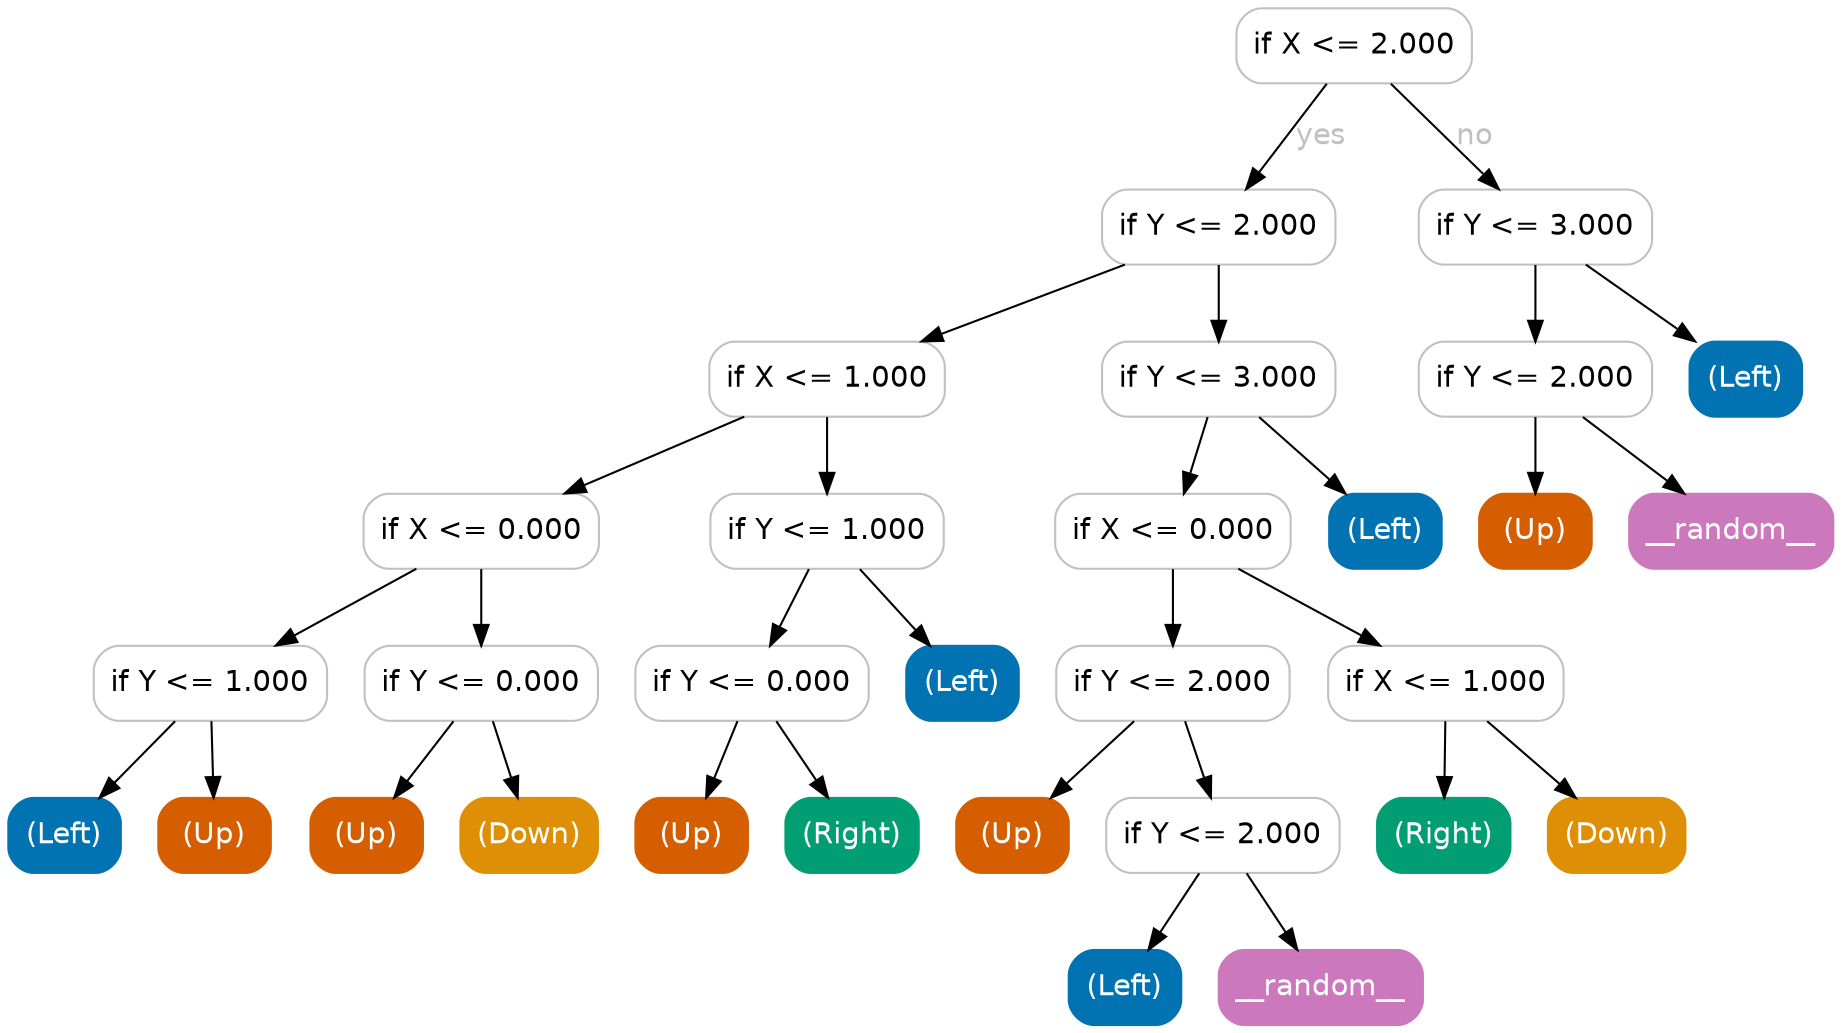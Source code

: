 digraph Tree {
	graph [bb="0,0,876,488"];
	node [color=gray,
		fillcolor=white,
		fontname=helvetica,
		label="\N",
		shape=box,
		style="filled, rounded"
	];
	edge [fontname=helvetica];
	0	[height=0.5,
		label="if X <= 2.000",
		pos="646,470",
		width=1.5694];
	1	[height=0.5,
		label="if Y <= 2.000",
		pos="581,383",
		width=1.5556];
	0 -> 1	[fontcolor=gray,
		label=yes,
		lp="630.5,426.5",
		pos="e,594.13,401.18 632.85,451.8 623.51,439.59 610.82,422.99 600.33,409.28"];
	26	[height=0.5,
		label="if Y <= 3.000",
		pos="733,383",
		width=1.5556];
	0 -> 26	[fontcolor=gray,
		label=no,
		lp="704,426.5",
		pos="e,715.42,401.18 663.61,451.8 676.34,439.36 693.73,422.36 707.92,408.5"];
	2	[height=0.5,
		label="if X <= 1.000",
		pos="393,310",
		width=1.5694];
	1 -> 2	[fontcolor=gray,
		pos="e,438.31,328.11 535.97,364.99 509.54,355.01 475.94,342.32 447.96,331.76"];
	15	[height=0.5,
		label="if Y <= 3.000",
		pos="581,310",
		width=1.5556];
	1 -> 15	[fontcolor=gray,
		pos="e,581,328.03 581,364.81 581,356.79 581,347.05 581,338.07"];
	3	[height=0.5,
		label="if X <= 0.000",
		pos="227,237",
		width=1.5694];
	2 -> 3	[fontcolor=gray,
		pos="e,267.01,255.11 353.24,291.99 330.21,282.14 301.01,269.66 276.5,259.17"];
	10	[height=0.5,
		label="if Y <= 1.000",
		pos="393,237",
		width=1.5556];
	2 -> 10	[fontcolor=gray,
		pos="e,393,255.03 393,291.81 393,283.79 393,274.05 393,265.07"];
	4	[height=0.5,
		label="if Y <= 1.000",
		pos="97,164",
		width=1.5556];
	3 -> 4	[fontcolor=gray,
		pos="e,128.33,182.11 195.86,218.99 178.3,209.4 156.17,197.32 137.3,187.01"];
	7	[height=0.5,
		label="if Y <= 0.000",
		pos="227,164",
		width=1.5556];
	3 -> 7	[fontcolor=gray,
		pos="e,227,182.03 227,218.81 227,210.79 227,201.05 227,192.07"];
	5	[color="#0173b2",
		fillcolor="#0173b2",
		fontcolor=white,
		height=0.5,
		label="(Left)",
		pos="27,91",
		width=0.75];
	4 -> 5	[fontcolor=gray,
		pos="e,43.789,109.03 80.055,145.81 71.285,136.92 60.432,125.91 50.831,116.17"];
	6	[color="#d55e00",
		fillcolor="#d55e00",
		fontcolor=white,
		height=0.5,
		label="(Up)",
		pos="99,91",
		width=0.75];
	4 -> 6	[fontcolor=gray,
		pos="e,98.52,109.03 97.484,145.81 97.71,137.79 97.985,128.05 98.237,119.07"];
	8	[color="#d55e00",
		fillcolor="#d55e00",
		fontcolor=white,
		height=0.5,
		label="(Up)",
		pos="172,91",
		width=0.75];
	7 -> 8	[fontcolor=gray,
		pos="e,185.19,109.03 213.69,145.81 207,137.18 198.77,126.56 191.39,117.03"];
	9	[color="#de8f05",
		fillcolor="#de8f05",
		fontcolor=white,
		height=0.5,
		label="(Down)",
		pos="250,91",
		width=0.91667];
	7 -> 9	[fontcolor=gray,
		pos="e,244.48,109.03 232.57,145.81 235.2,137.7 238.39,127.84 241.33,118.78"];
	11	[height=0.5,
		label="if Y <= 0.000",
		pos="357,164",
		width=1.5556];
	10 -> 11	[fontcolor=gray,
		pos="e,365.63,182.03 384.29,218.81 380.08,210.53 374.95,200.41 370.28,191.19"];
	14	[color="#0173b2",
		fillcolor="#0173b2",
		fontcolor=white,
		height=0.5,
		label="(Left)",
		pos="458,164",
		width=0.75];
	10 -> 14	[fontcolor=gray,
		pos="e,442.41,182.03 408.73,218.81 416.8,210 426.76,199.13 435.61,189.46"];
	12	[color="#d55e00",
		fillcolor="#d55e00",
		fontcolor=white,
		height=0.5,
		label="(Up)",
		pos="328,91",
		width=0.75];
	11 -> 12	[fontcolor=gray,
		pos="e,334.96,109.03 349.98,145.81 346.63,137.62 342.55,127.62 338.82,118.48"];
	13	[color="#029e73",
		fillcolor="#029e73",
		fontcolor=white,
		height=0.5,
		label="(Right)",
		pos="405,91",
		width=0.88889];
	11 -> 13	[fontcolor=gray,
		pos="e,393.49,109.03 368.62,145.81 374.4,137.27 381.49,126.77 387.88,117.32"];
	16	[height=0.5,
		label="if X <= 0.000",
		pos="559,237",
		width=1.5694];
	15 -> 16	[fontcolor=gray,
		pos="e,564.28,255.03 575.67,291.81 573.16,283.7 570.1,273.84 567.3,264.78"];
	25	[color="#0173b2",
		fillcolor="#0173b2",
		fontcolor=white,
		height=0.5,
		label="(Left)",
		pos="661,237",
		width=0.75];
	15 -> 25	[fontcolor=gray,
		pos="e,641.81,255.03 600.37,291.81 610.49,282.83 623.04,271.69 634.09,261.89"];
	17	[height=0.5,
		label="if Y <= 2.000",
		pos="559,164",
		width=1.5556];
	16 -> 17	[fontcolor=gray,
		pos="e,559,182.03 559,218.81 559,210.79 559,201.05 559,192.07"];
	22	[height=0.5,
		label="if X <= 1.000",
		pos="690,164",
		width=1.5694];
	16 -> 22	[fontcolor=gray,
		pos="e,658.42,182.11 590.38,218.99 608.07,209.4 630.37,197.32 649.39,187.01"];
	18	[color="#d55e00",
		fillcolor="#d55e00",
		fontcolor=white,
		height=0.5,
		label="(Up)",
		pos="482,91",
		width=0.75];
	17 -> 18	[fontcolor=gray,
		pos="e,500.47,109.03 540.36,145.81 530.62,136.83 518.54,125.69 507.9,115.89"];
	19	[height=0.5,
		label="if Y <= 2.000",
		pos="583,91",
		width=1.5556];
	17 -> 19	[fontcolor=gray,
		pos="e,577.24,109.03 564.81,145.81 567.55,137.7 570.89,127.84 573.95,118.78"];
	20	[color="#0173b2",
		fillcolor="#0173b2",
		fontcolor=white,
		height=0.5,
		label="(Left)",
		pos="536,18",
		width=0.75];
	19 -> 20	[fontcolor=gray,
		pos="e,547.27,36.029 571.62,72.813 566.02,64.353 559.16,53.984 552.95,44.612"];
	21	[color="#cc78bc",
		fillcolor="#cc78bc",
		fontcolor=white,
		height=0.5,
		label=__random__,
		pos="630,18",
		width=1.3611];
	19 -> 21	[fontcolor=gray,
		pos="e,618.73,36.029 594.38,72.813 599.98,64.353 606.84,53.984 613.05,44.612"];
	23	[color="#029e73",
		fillcolor="#029e73",
		fontcolor=white,
		height=0.5,
		label="(Right)",
		pos="689,91",
		width=0.88889];
	22 -> 23	[fontcolor=gray,
		pos="e,689.24,109.03 689.76,145.81 689.64,137.79 689.51,128.05 689.38,119.07"];
	24	[color="#de8f05",
		fillcolor="#de8f05",
		fontcolor=white,
		height=0.5,
		label="(Down)",
		pos="772,91",
		width=0.91667];
	22 -> 24	[fontcolor=gray,
		pos="e,752.33,109.03 709.85,145.81 720.33,136.74 733.34,125.48 744.74,115.6"];
	27	[height=0.5,
		label="if Y <= 2.000",
		pos="733,310",
		width=1.5556];
	26 -> 27	[fontcolor=gray,
		pos="e,733,328.03 733,364.81 733,356.79 733,347.05 733,338.07"];
	30	[color="#0173b2",
		fillcolor="#0173b2",
		fontcolor=white,
		height=0.5,
		label="(Left)",
		pos="834,310",
		width=0.75];
	26 -> 30	[fontcolor=gray,
		pos="e,809.66,328.11 757.19,364.99 770.34,355.75 786.78,344.19 801.08,334.14"];
	28	[color="#d55e00",
		fillcolor="#d55e00",
		fontcolor=white,
		height=0.5,
		label="(Up)",
		pos="733,237",
		width=0.75];
	27 -> 28	[fontcolor=gray,
		pos="e,733,255.03 733,291.81 733,283.79 733,274.05 733,265.07"];
	29	[color="#cc78bc",
		fillcolor="#cc78bc",
		fontcolor=white,
		height=0.5,
		label=__random__,
		pos="827,237",
		width=1.3611];
	27 -> 29	[fontcolor=gray,
		pos="e,804.45,255.03 755.75,291.81 767.88,282.66 782.97,271.26 796.13,261.32"];
}
